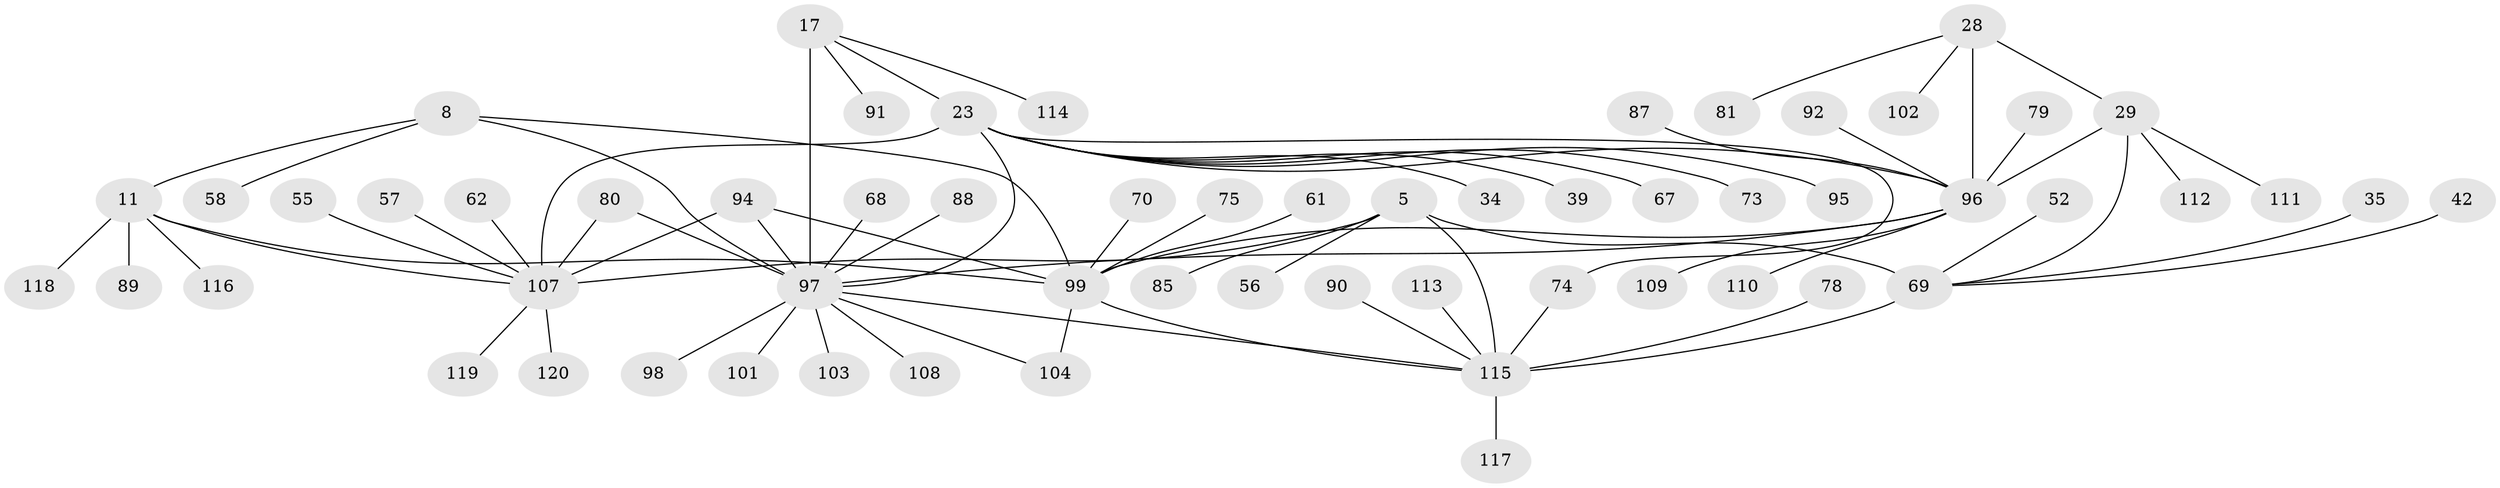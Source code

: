 // original degree distribution, {11: 0.008333333333333333, 7: 0.025, 6: 0.075, 8: 0.06666666666666667, 10: 0.03333333333333333, 9: 0.03333333333333333, 16: 0.008333333333333333, 13: 0.008333333333333333, 1: 0.5666666666666667, 2: 0.13333333333333333, 3: 0.041666666666666664}
// Generated by graph-tools (version 1.1) at 2025/54/03/09/25 04:54:24]
// undirected, 60 vertices, 74 edges
graph export_dot {
graph [start="1"]
  node [color=gray90,style=filled];
  5 [super="+3"];
  8 [super="+7"];
  11 [super="+10"];
  17 [super="+16"];
  23 [super="+19"];
  28 [super="+27"];
  29 [super="+25"];
  34;
  35;
  39;
  42;
  52;
  55;
  56 [super="+51"];
  57;
  58;
  61;
  62;
  67;
  68;
  69 [super="+4"];
  70;
  73;
  74;
  75;
  78;
  79;
  80;
  81;
  85;
  87;
  88;
  89;
  90 [super="+40"];
  91;
  92;
  94 [super="+32+43+47+82"];
  95;
  96 [super="+71+30+37+60+77"];
  97 [super="+93+66"];
  98;
  99 [super="+12+53"];
  101 [super="+76"];
  102 [super="+48"];
  103;
  104;
  107 [super="+33+54"];
  108;
  109;
  110;
  111;
  112;
  113 [super="+84+100"];
  114;
  115 [super="+44+72"];
  116 [super="+86"];
  117 [super="+105"];
  118;
  119 [super="+106"];
  120;
  5 -- 85;
  5 -- 56;
  5 -- 69 [weight=4];
  5 -- 107;
  5 -- 115 [weight=4];
  8 -- 11 [weight=4];
  8 -- 58;
  8 -- 99 [weight=4];
  8 -- 97;
  11 -- 89;
  11 -- 118;
  11 -- 116;
  11 -- 99 [weight=4];
  11 -- 107;
  17 -- 91;
  17 -- 114;
  17 -- 23;
  17 -- 97 [weight=8];
  23 -- 34;
  23 -- 39;
  23 -- 67;
  23 -- 95;
  23 -- 73;
  23 -- 74;
  23 -- 96 [weight=2];
  23 -- 107 [weight=8];
  23 -- 97;
  28 -- 29 [weight=4];
  28 -- 81;
  28 -- 102;
  28 -- 96 [weight=4];
  29 -- 111;
  29 -- 112;
  29 -- 69 [weight=2];
  29 -- 96 [weight=4];
  35 -- 69;
  42 -- 69;
  52 -- 69;
  55 -- 107;
  57 -- 107;
  61 -- 99;
  62 -- 107;
  68 -- 97;
  69 -- 115 [weight=4];
  70 -- 99;
  74 -- 115;
  75 -- 99;
  78 -- 115;
  79 -- 96;
  80 -- 107;
  80 -- 97;
  87 -- 96;
  88 -- 97;
  90 -- 115;
  92 -- 96;
  94 -- 99;
  94 -- 107;
  94 -- 97 [weight=2];
  96 -- 109;
  96 -- 110;
  96 -- 99;
  96 -- 97;
  97 -- 98;
  97 -- 101;
  97 -- 103;
  97 -- 104;
  97 -- 108;
  97 -- 115 [weight=2];
  99 -- 104;
  99 -- 115;
  107 -- 119;
  107 -- 120;
  113 -- 115;
  115 -- 117;
}
